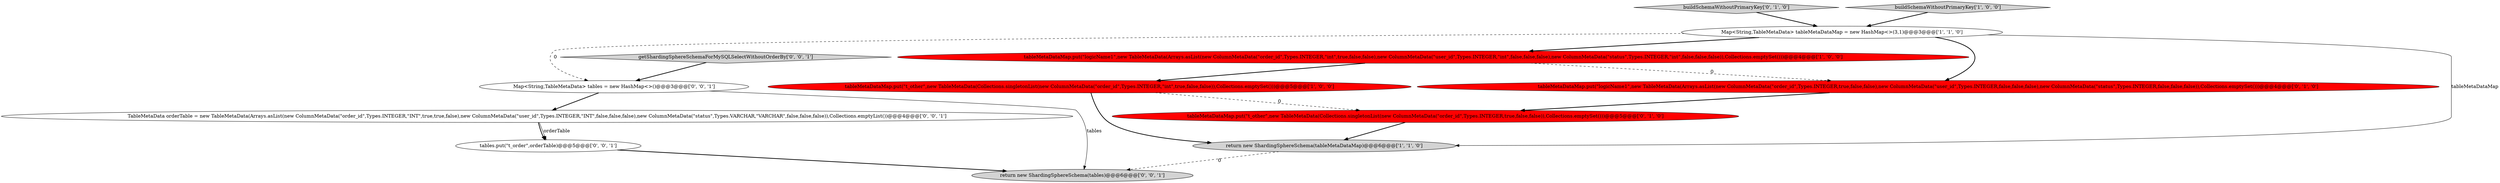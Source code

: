 digraph {
7 [style = filled, label = "buildSchemaWithoutPrimaryKey['0', '1', '0']", fillcolor = lightgray, shape = diamond image = "AAA0AAABBB2BBB"];
6 [style = filled, label = "tableMetaDataMap.put(\"t_other\",new TableMetaData(Collections.singletonList(new ColumnMetaData(\"order_id\",Types.INTEGER,true,false,false)),Collections.emptySet()))@@@5@@@['0', '1', '0']", fillcolor = red, shape = ellipse image = "AAA1AAABBB2BBB"];
0 [style = filled, label = "tableMetaDataMap.put(\"t_other\",new TableMetaData(Collections.singletonList(new ColumnMetaData(\"order_id\",Types.INTEGER,\"int\",true,false,false)),Collections.emptySet()))@@@5@@@['1', '0', '0']", fillcolor = red, shape = ellipse image = "AAA1AAABBB1BBB"];
12 [style = filled, label = "tables.put(\"t_order\",orderTable)@@@5@@@['0', '0', '1']", fillcolor = white, shape = ellipse image = "AAA0AAABBB3BBB"];
11 [style = filled, label = "TableMetaData orderTable = new TableMetaData(Arrays.asList(new ColumnMetaData(\"order_id\",Types.INTEGER,\"INT\",true,true,false),new ColumnMetaData(\"user_id\",Types.INTEGER,\"INT\",false,false,false),new ColumnMetaData(\"status\",Types.VARCHAR,\"VARCHAR\",false,false,false)),Collections.emptyList())@@@4@@@['0', '0', '1']", fillcolor = white, shape = ellipse image = "AAA0AAABBB3BBB"];
3 [style = filled, label = "Map<String,TableMetaData> tableMetaDataMap = new HashMap<>(3,1)@@@3@@@['1', '1', '0']", fillcolor = white, shape = ellipse image = "AAA0AAABBB1BBB"];
10 [style = filled, label = "Map<String,TableMetaData> tables = new HashMap<>()@@@3@@@['0', '0', '1']", fillcolor = white, shape = ellipse image = "AAA0AAABBB3BBB"];
2 [style = filled, label = "tableMetaDataMap.put(\"logicName1\",new TableMetaData(Arrays.asList(new ColumnMetaData(\"order_id\",Types.INTEGER,\"int\",true,false,false),new ColumnMetaData(\"user_id\",Types.INTEGER,\"int\",false,false,false),new ColumnMetaData(\"status\",Types.INTEGER,\"int\",false,false,false)),Collections.emptySet()))@@@4@@@['1', '0', '0']", fillcolor = red, shape = ellipse image = "AAA1AAABBB1BBB"];
5 [style = filled, label = "tableMetaDataMap.put(\"logicName1\",new TableMetaData(Arrays.asList(new ColumnMetaData(\"order_id\",Types.INTEGER,true,false,false),new ColumnMetaData(\"user_id\",Types.INTEGER,false,false,false),new ColumnMetaData(\"status\",Types.INTEGER,false,false,false)),Collections.emptySet()))@@@4@@@['0', '1', '0']", fillcolor = red, shape = ellipse image = "AAA1AAABBB2BBB"];
8 [style = filled, label = "getShardingSphereSchemaForMySQLSelectWithoutOrderBy['0', '0', '1']", fillcolor = lightgray, shape = diamond image = "AAA0AAABBB3BBB"];
9 [style = filled, label = "return new ShardingSphereSchema(tables)@@@6@@@['0', '0', '1']", fillcolor = lightgray, shape = ellipse image = "AAA0AAABBB3BBB"];
1 [style = filled, label = "buildSchemaWithoutPrimaryKey['1', '0', '0']", fillcolor = lightgray, shape = diamond image = "AAA0AAABBB1BBB"];
4 [style = filled, label = "return new ShardingSphereSchema(tableMetaDataMap)@@@6@@@['1', '1', '0']", fillcolor = lightgray, shape = ellipse image = "AAA0AAABBB1BBB"];
1->3 [style = bold, label=""];
6->4 [style = bold, label=""];
8->10 [style = bold, label=""];
10->9 [style = solid, label="tables"];
3->5 [style = bold, label=""];
2->0 [style = bold, label=""];
11->12 [style = bold, label=""];
2->5 [style = dashed, label="0"];
3->10 [style = dashed, label="0"];
4->9 [style = dashed, label="0"];
5->6 [style = bold, label=""];
3->2 [style = bold, label=""];
12->9 [style = bold, label=""];
0->4 [style = bold, label=""];
3->4 [style = solid, label="tableMetaDataMap"];
7->3 [style = bold, label=""];
0->6 [style = dashed, label="0"];
11->12 [style = solid, label="orderTable"];
10->11 [style = bold, label=""];
}
